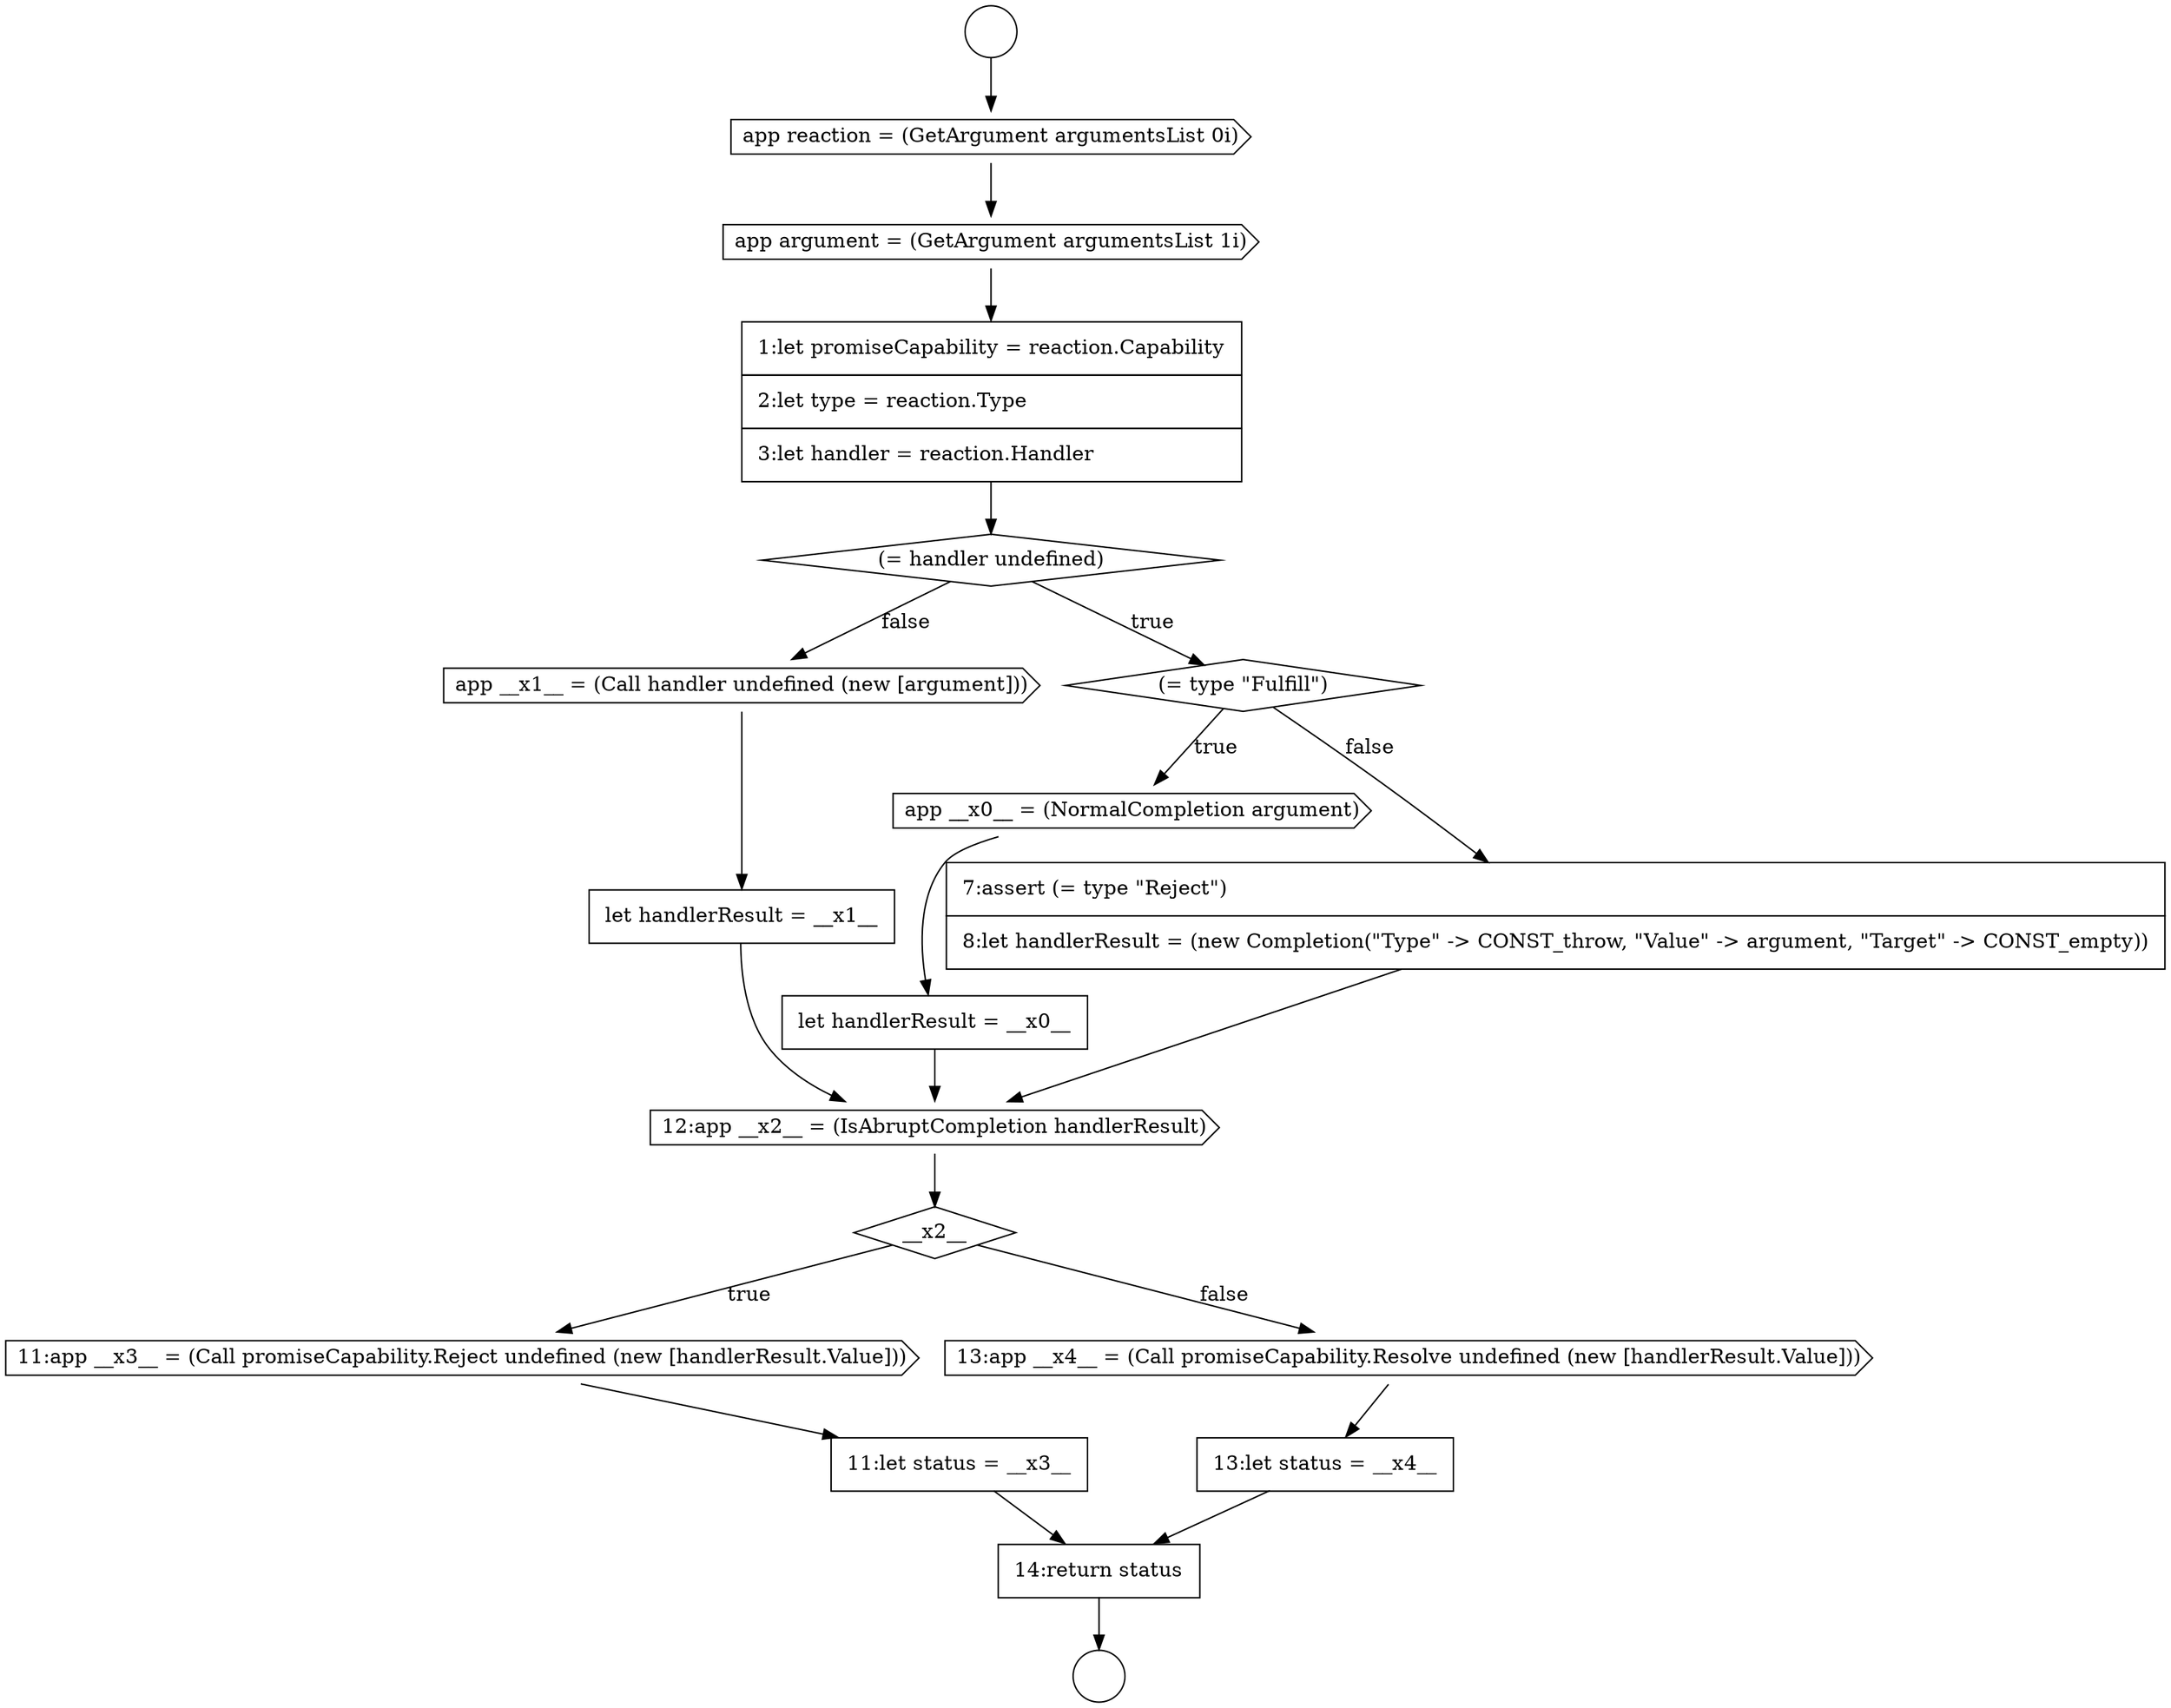 digraph {
  node16701 [shape=cds, label=<<font color="black">app __x0__ = (NormalCompletion argument)</font>> color="black" fillcolor="white" style=filled]
  node16712 [shape=none, margin=0, label=<<font color="black">
    <table border="0" cellborder="1" cellspacing="0" cellpadding="10">
      <tr><td align="left">14:return status</td></tr>
    </table>
  </font>> color="black" fillcolor="white" style=filled]
  node16697 [shape=cds, label=<<font color="black">app argument = (GetArgument argumentsList 1i)</font>> color="black" fillcolor="white" style=filled]
  node16704 [shape=cds, label=<<font color="black">app __x1__ = (Call handler undefined (new [argument]))</font>> color="black" fillcolor="white" style=filled]
  node16700 [shape=diamond, label=<<font color="black">(= type &quot;Fulfill&quot;)</font>> color="black" fillcolor="white" style=filled]
  node16705 [shape=none, margin=0, label=<<font color="black">
    <table border="0" cellborder="1" cellspacing="0" cellpadding="10">
      <tr><td align="left">let handlerResult = __x1__</td></tr>
    </table>
  </font>> color="black" fillcolor="white" style=filled]
  node16703 [shape=none, margin=0, label=<<font color="black">
    <table border="0" cellborder="1" cellspacing="0" cellpadding="10">
      <tr><td align="left">7:assert (= type &quot;Reject&quot;)</td></tr>
      <tr><td align="left">8:let handlerResult = (new Completion(&quot;Type&quot; -&gt; CONST_throw, &quot;Value&quot; -&gt; argument, &quot;Target&quot; -&gt; CONST_empty))</td></tr>
    </table>
  </font>> color="black" fillcolor="white" style=filled]
  node16706 [shape=cds, label=<<font color="black">12:app __x2__ = (IsAbruptCompletion handlerResult)</font>> color="black" fillcolor="white" style=filled]
  node16699 [shape=diamond, label=<<font color="black">(= handler undefined)</font>> color="black" fillcolor="white" style=filled]
  node16707 [shape=diamond, label=<<font color="black">__x2__</font>> color="black" fillcolor="white" style=filled]
  node16702 [shape=none, margin=0, label=<<font color="black">
    <table border="0" cellborder="1" cellspacing="0" cellpadding="10">
      <tr><td align="left">let handlerResult = __x0__</td></tr>
    </table>
  </font>> color="black" fillcolor="white" style=filled]
  node16708 [shape=cds, label=<<font color="black">11:app __x3__ = (Call promiseCapability.Reject undefined (new [handlerResult.Value]))</font>> color="black" fillcolor="white" style=filled]
  node16698 [shape=none, margin=0, label=<<font color="black">
    <table border="0" cellborder="1" cellspacing="0" cellpadding="10">
      <tr><td align="left">1:let promiseCapability = reaction.Capability</td></tr>
      <tr><td align="left">2:let type = reaction.Type</td></tr>
      <tr><td align="left">3:let handler = reaction.Handler</td></tr>
    </table>
  </font>> color="black" fillcolor="white" style=filled]
  node16694 [shape=circle label=" " color="black" fillcolor="white" style=filled]
  node16709 [shape=none, margin=0, label=<<font color="black">
    <table border="0" cellborder="1" cellspacing="0" cellpadding="10">
      <tr><td align="left">11:let status = __x3__</td></tr>
    </table>
  </font>> color="black" fillcolor="white" style=filled]
  node16695 [shape=circle label=" " color="black" fillcolor="white" style=filled]
  node16710 [shape=cds, label=<<font color="black">13:app __x4__ = (Call promiseCapability.Resolve undefined (new [handlerResult.Value]))</font>> color="black" fillcolor="white" style=filled]
  node16696 [shape=cds, label=<<font color="black">app reaction = (GetArgument argumentsList 0i)</font>> color="black" fillcolor="white" style=filled]
  node16711 [shape=none, margin=0, label=<<font color="black">
    <table border="0" cellborder="1" cellspacing="0" cellpadding="10">
      <tr><td align="left">13:let status = __x4__</td></tr>
    </table>
  </font>> color="black" fillcolor="white" style=filled]
  node16709 -> node16712 [ color="black"]
  node16706 -> node16707 [ color="black"]
  node16712 -> node16695 [ color="black"]
  node16707 -> node16708 [label=<<font color="black">true</font>> color="black"]
  node16707 -> node16710 [label=<<font color="black">false</font>> color="black"]
  node16703 -> node16706 [ color="black"]
  node16696 -> node16697 [ color="black"]
  node16711 -> node16712 [ color="black"]
  node16697 -> node16698 [ color="black"]
  node16704 -> node16705 [ color="black"]
  node16700 -> node16701 [label=<<font color="black">true</font>> color="black"]
  node16700 -> node16703 [label=<<font color="black">false</font>> color="black"]
  node16694 -> node16696 [ color="black"]
  node16702 -> node16706 [ color="black"]
  node16710 -> node16711 [ color="black"]
  node16698 -> node16699 [ color="black"]
  node16705 -> node16706 [ color="black"]
  node16708 -> node16709 [ color="black"]
  node16699 -> node16700 [label=<<font color="black">true</font>> color="black"]
  node16699 -> node16704 [label=<<font color="black">false</font>> color="black"]
  node16701 -> node16702 [ color="black"]
}
